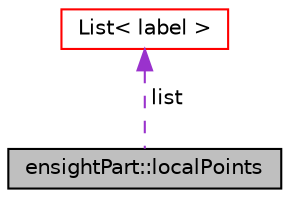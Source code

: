 digraph "ensightPart::localPoints"
{
  bgcolor="transparent";
  edge [fontname="Helvetica",fontsize="10",labelfontname="Helvetica",labelfontsize="10"];
  node [fontname="Helvetica",fontsize="10",shape=record];
  Node1 [label="ensightPart::localPoints",height=0.2,width=0.4,color="black", fillcolor="grey75", style="filled", fontcolor="black"];
  Node2 -> Node1 [dir="back",color="darkorchid3",fontsize="10",style="dashed",label=" list" ,fontname="Helvetica"];
  Node2 [label="List\< label \>",height=0.2,width=0.4,color="red",URL="$a26833.html"];
}
